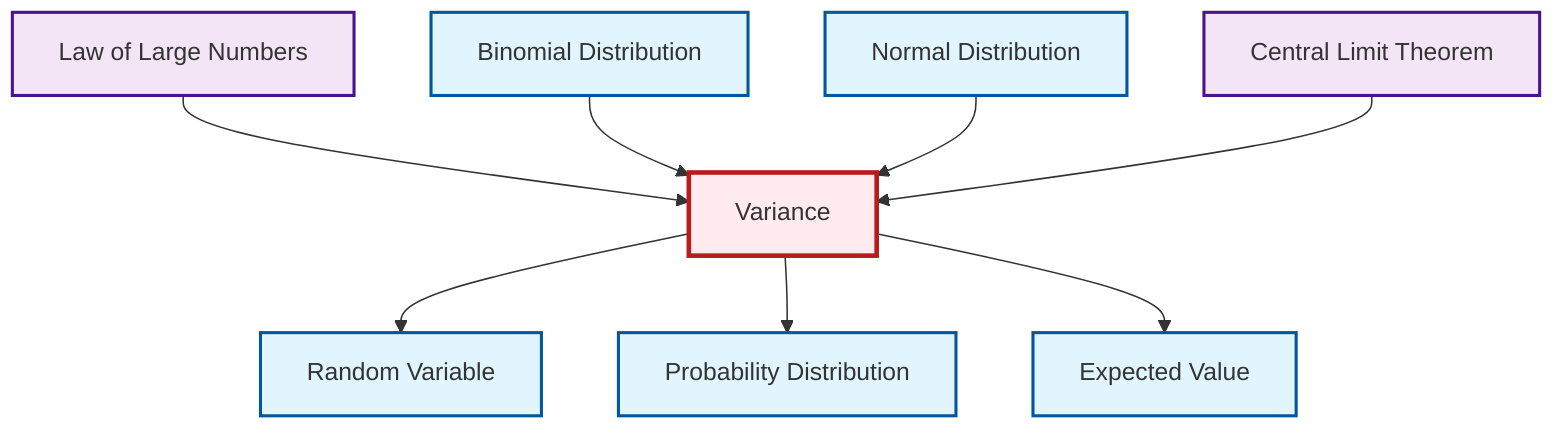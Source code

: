 graph TD
    classDef definition fill:#e1f5fe,stroke:#01579b,stroke-width:2px
    classDef theorem fill:#f3e5f5,stroke:#4a148c,stroke-width:2px
    classDef axiom fill:#fff3e0,stroke:#e65100,stroke-width:2px
    classDef example fill:#e8f5e9,stroke:#1b5e20,stroke-width:2px
    classDef current fill:#ffebee,stroke:#b71c1c,stroke-width:3px
    def-variance["Variance"]:::definition
    def-random-variable["Random Variable"]:::definition
    thm-central-limit["Central Limit Theorem"]:::theorem
    thm-law-of-large-numbers["Law of Large Numbers"]:::theorem
    def-probability-distribution["Probability Distribution"]:::definition
    def-expectation["Expected Value"]:::definition
    def-normal-distribution["Normal Distribution"]:::definition
    def-binomial-distribution["Binomial Distribution"]:::definition
    thm-law-of-large-numbers --> def-variance
    def-variance --> def-random-variable
    def-binomial-distribution --> def-variance
    def-variance --> def-probability-distribution
    def-normal-distribution --> def-variance
    def-variance --> def-expectation
    thm-central-limit --> def-variance
    class def-variance current
